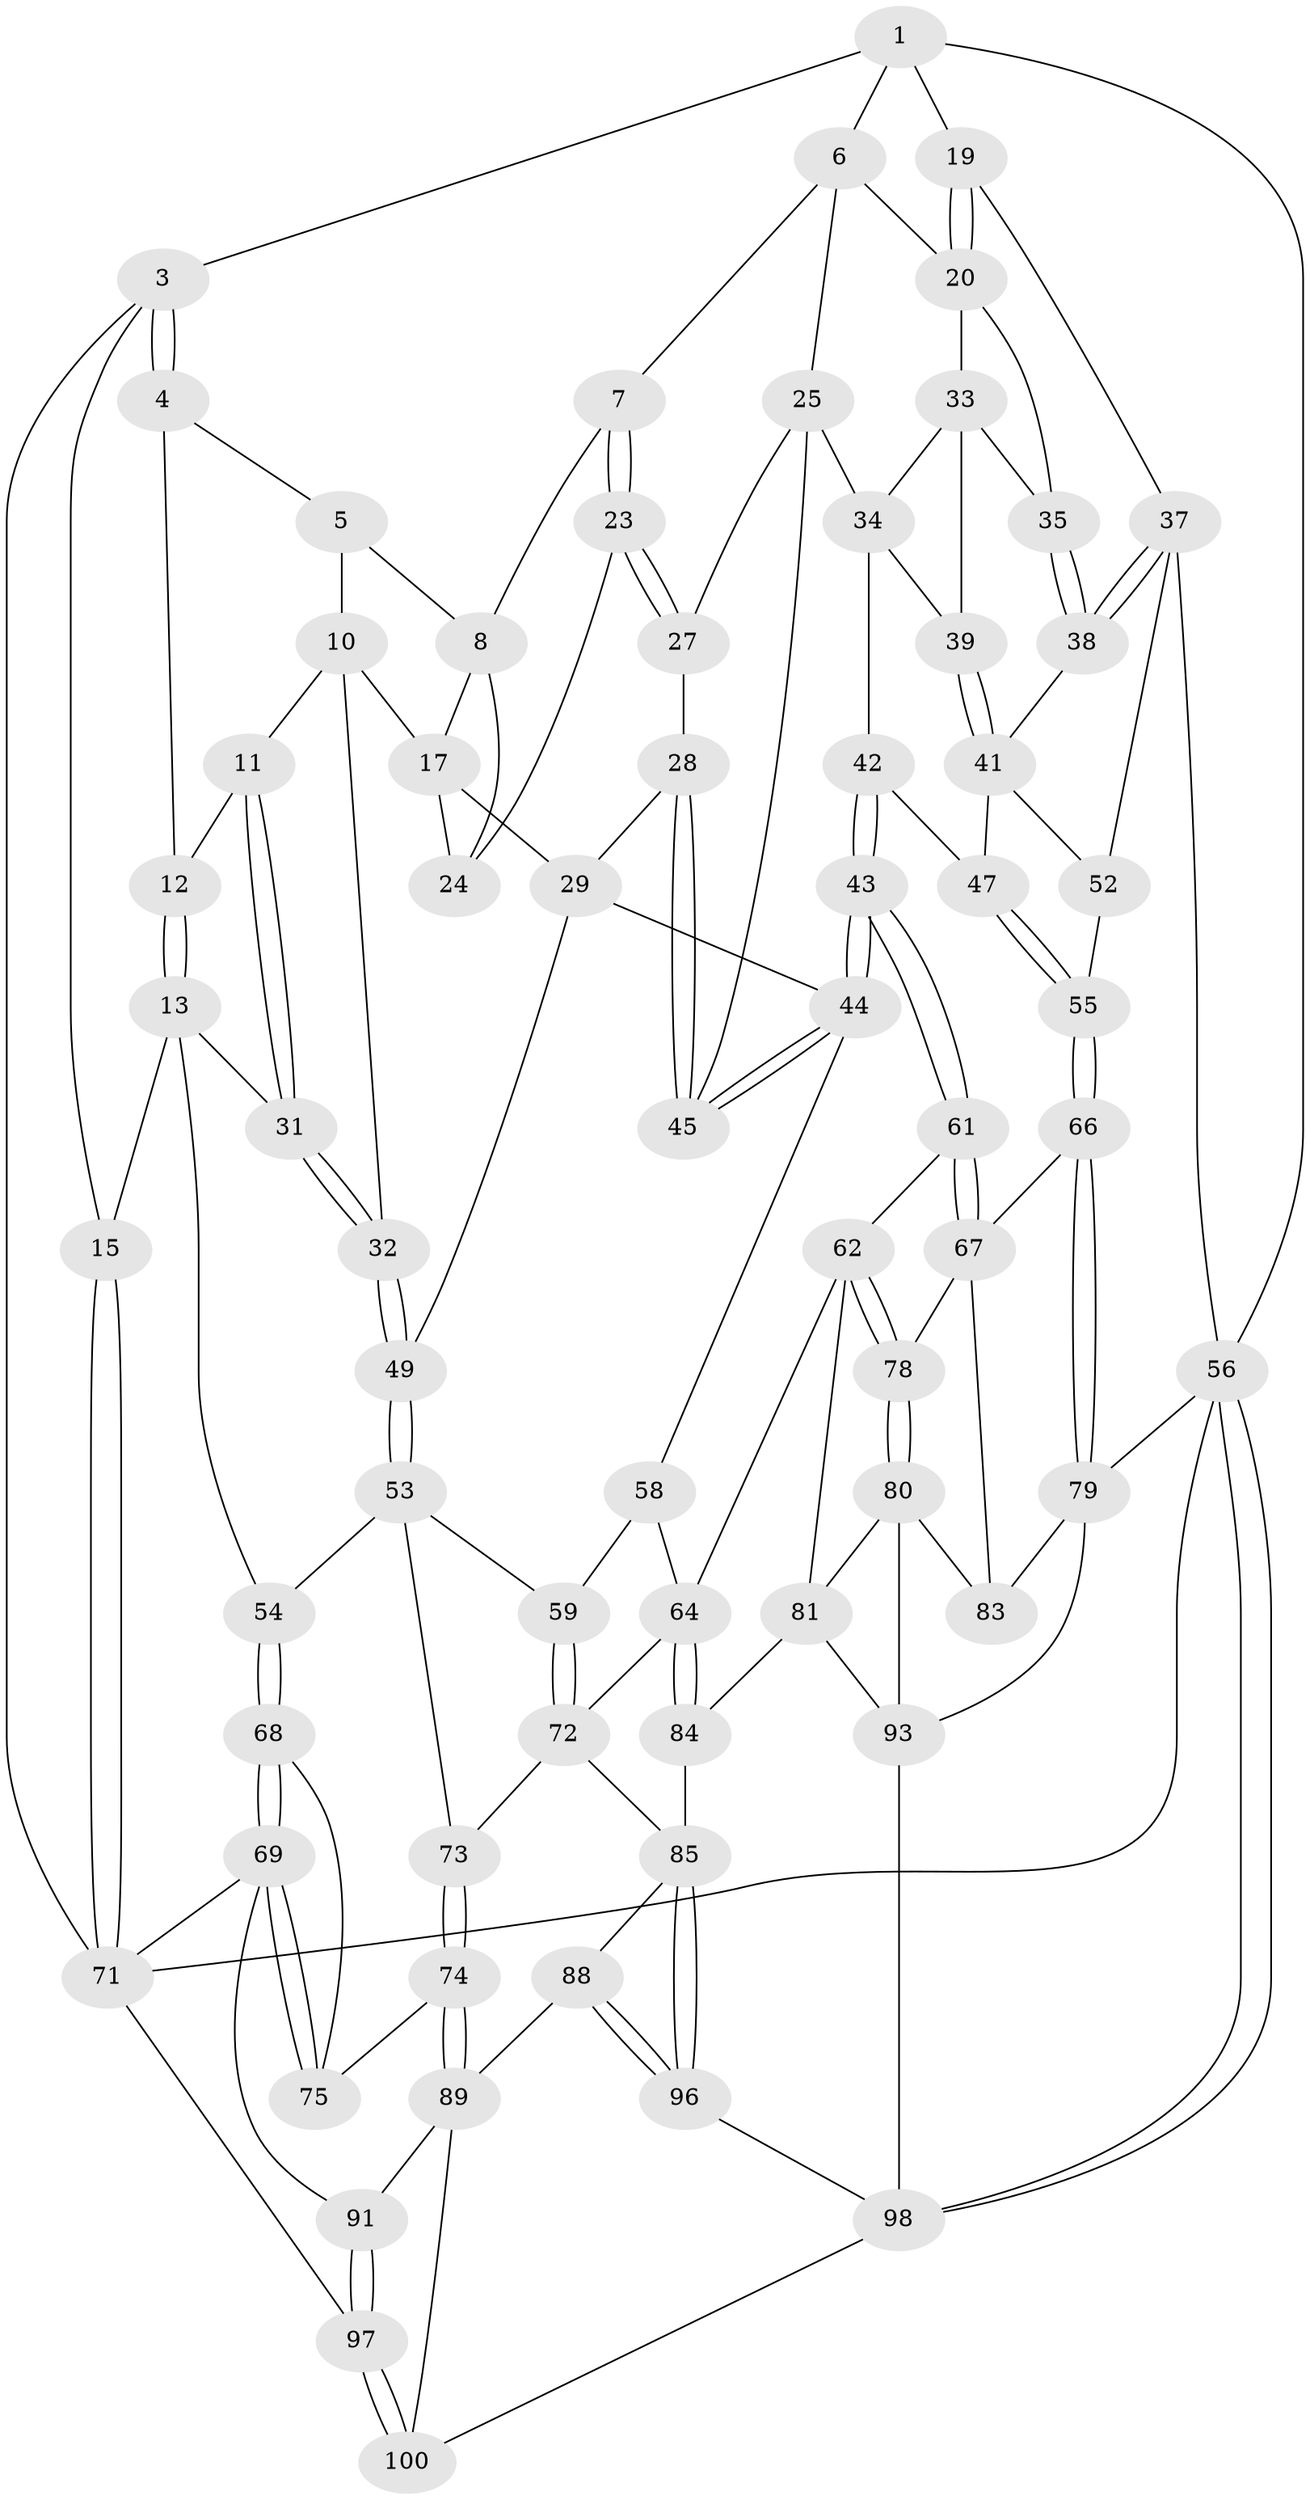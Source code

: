 // Generated by graph-tools (version 1.1) at 2025/24/03/03/25 07:24:36]
// undirected, 70 vertices, 157 edges
graph export_dot {
graph [start="1"]
  node [color=gray90,style=filled];
  1 [pos="+0.68288531297622+0",super="+2"];
  3 [pos="+0+0"];
  4 [pos="+0+0"];
  5 [pos="+0.347567329214387+0",super="+9"];
  6 [pos="+0.6816742458548277+0",super="+22"];
  7 [pos="+0.6586467946534778+0"];
  8 [pos="+0.3784482518952322+0.06624699060440524",super="+16"];
  10 [pos="+0.286998488478537+0.08880182961425738",super="+18"];
  11 [pos="+0.26216947860183654+0.08976438205115117"];
  12 [pos="+0.09413494923130825+0"];
  13 [pos="+0.14623235283206157+0.20786954386454426",super="+14"];
  15 [pos="+0+0.2788049065722213"];
  17 [pos="+0.4327718737466858+0.200252024492455",super="+30"];
  19 [pos="+1+0.06244148805955411"];
  20 [pos="+0.9139864064704062+0.10523319536666198",super="+21"];
  23 [pos="+0.6168654058927625+0"];
  24 [pos="+0.6084487456605049+0.00857260293733692"];
  25 [pos="+0.7349756489113365+0.1935234632152097",super="+26"];
  27 [pos="+0.6237688537156598+0.1522658096100531"];
  28 [pos="+0.5813551950443742+0.21768940198210213"];
  29 [pos="+0.5262435487203239+0.2268721068432895",super="+48"];
  31 [pos="+0.16071121810114444+0.20951309739504223"];
  32 [pos="+0.3206860208311263+0.33043544328832963"];
  33 [pos="+0.8348153507255194+0.1316001056047558",super="+36"];
  34 [pos="+0.7785344083935077+0.20516523655565747",super="+40"];
  35 [pos="+0.9008752360928763+0.18961602169869626"];
  37 [pos="+1+0.18946823226780618",super="+51"];
  38 [pos="+0.9319751731526175+0.25538476081785605"];
  39 [pos="+0.8238331005308079+0.22866235919459496"];
  41 [pos="+0.9166188221342789+0.27162884122000974",super="+46"];
  42 [pos="+0.772698934512997+0.4077935401622766"];
  43 [pos="+0.7466051473951354+0.41612325926824995"];
  44 [pos="+0.6998315310115051+0.3983120095291801",super="+50"];
  45 [pos="+0.684740074588528+0.2951241001511328"];
  47 [pos="+0.8254370465499714+0.4054874647681535"];
  49 [pos="+0.3270192674915467+0.3764792794932445"];
  52 [pos="+1+0.4874667581321044"];
  53 [pos="+0.3062330506412861+0.4444145610918835",super="+60"];
  54 [pos="+0.18679855247399552+0.48698214339354273"];
  55 [pos="+1+0.49315025441188215"];
  56 [pos="+1+1",super="+57"];
  58 [pos="+0.5588961918186754+0.5200762597223665"];
  59 [pos="+0.43084519890300427+0.5192255600726919"];
  61 [pos="+0.7636186501479081+0.5874110843603132"];
  62 [pos="+0.7617335697863141+0.5890389318986113",super="+63"];
  64 [pos="+0.613192574824993+0.6506241498152192",super="+65"];
  66 [pos="+0.9004271876521405+0.6375237646393621"];
  67 [pos="+0.8633316093568535+0.642646774928993",super="+77"];
  68 [pos="+0.17561678473023562+0.5069646798855786"];
  69 [pos="+0.07191232910886156+0.6667269587077745",super="+70"];
  71 [pos="+0+0.6914794376132676",super="+95"];
  72 [pos="+0.5143466379137416+0.6876398990505032",super="+76"];
  73 [pos="+0.35502324455094275+0.5901066718719917"];
  74 [pos="+0.31090220670757407+0.7032055199015618"];
  75 [pos="+0.2880491975205342+0.6971977351811884"];
  78 [pos="+0.7346953706423586+0.761583660672841"];
  79 [pos="+1+0.87997280519573",super="+82"];
  80 [pos="+0.7332719614257681+0.7634963589483446",super="+92"];
  81 [pos="+0.7264152153458253+0.7650120292936563",super="+87"];
  83 [pos="+0.8627522337511778+0.8069186386437162"];
  84 [pos="+0.6259734642407595+0.8410232136962066"];
  85 [pos="+0.5580845568461386+0.8311836896070132",super="+86"];
  88 [pos="+0.4141047867147558+0.8249665441733635"];
  89 [pos="+0.3554378336790304+0.8323696510165229",super="+90"];
  91 [pos="+0.1291184591840226+0.8180505010108354"];
  93 [pos="+0.7422573629382401+0.9742653399605253",super="+94"];
  96 [pos="+0.5262683711732647+1"];
  97 [pos="+0.07348655714033835+1"];
  98 [pos="+0.6642469289633492+1",super="+99"];
  100 [pos="+0.23329978872454826+1"];
  1 -- 6;
  1 -- 56;
  1 -- 19;
  1 -- 3;
  3 -- 4;
  3 -- 4;
  3 -- 15;
  3 -- 71;
  4 -- 5;
  4 -- 12;
  5 -- 8;
  5 -- 10;
  6 -- 7;
  6 -- 25;
  6 -- 20;
  7 -- 8;
  7 -- 23;
  7 -- 23;
  8 -- 24;
  8 -- 17;
  10 -- 11;
  10 -- 32;
  10 -- 17;
  11 -- 12;
  11 -- 31;
  11 -- 31;
  12 -- 13;
  12 -- 13;
  13 -- 31;
  13 -- 54;
  13 -- 15;
  15 -- 71;
  15 -- 71;
  17 -- 24;
  17 -- 29;
  19 -- 20;
  19 -- 20;
  19 -- 37;
  20 -- 35;
  20 -- 33;
  23 -- 24;
  23 -- 27;
  23 -- 27;
  25 -- 34;
  25 -- 27;
  25 -- 45;
  27 -- 28;
  28 -- 29;
  28 -- 45;
  28 -- 45;
  29 -- 49;
  29 -- 44;
  31 -- 32;
  31 -- 32;
  32 -- 49;
  32 -- 49;
  33 -- 34;
  33 -- 35;
  33 -- 39;
  34 -- 42;
  34 -- 39;
  35 -- 38;
  35 -- 38;
  37 -- 38;
  37 -- 38;
  37 -- 52;
  37 -- 56;
  38 -- 41;
  39 -- 41;
  39 -- 41;
  41 -- 52;
  41 -- 47;
  42 -- 43;
  42 -- 43;
  42 -- 47;
  43 -- 44;
  43 -- 44;
  43 -- 61;
  43 -- 61;
  44 -- 45;
  44 -- 45;
  44 -- 58;
  47 -- 55;
  47 -- 55;
  49 -- 53;
  49 -- 53;
  52 -- 55;
  53 -- 54;
  53 -- 73;
  53 -- 59;
  54 -- 68;
  54 -- 68;
  55 -- 66;
  55 -- 66;
  56 -- 98;
  56 -- 98;
  56 -- 79;
  56 -- 71;
  58 -- 59;
  58 -- 64;
  59 -- 72;
  59 -- 72;
  61 -- 62;
  61 -- 67;
  61 -- 67;
  62 -- 78;
  62 -- 78;
  62 -- 64;
  62 -- 81;
  64 -- 84;
  64 -- 84;
  64 -- 72;
  66 -- 67;
  66 -- 79;
  66 -- 79;
  67 -- 83;
  67 -- 78;
  68 -- 69;
  68 -- 69;
  68 -- 75;
  69 -- 75;
  69 -- 75;
  69 -- 91;
  69 -- 71;
  71 -- 97;
  72 -- 73;
  72 -- 85;
  73 -- 74;
  73 -- 74;
  74 -- 75;
  74 -- 89;
  74 -- 89;
  78 -- 80;
  78 -- 80;
  79 -- 83;
  79 -- 93;
  80 -- 81;
  80 -- 83;
  80 -- 93;
  81 -- 84;
  81 -- 93;
  84 -- 85;
  85 -- 96;
  85 -- 96;
  85 -- 88;
  88 -- 89;
  88 -- 96;
  88 -- 96;
  89 -- 91;
  89 -- 100;
  91 -- 97;
  91 -- 97;
  93 -- 98;
  96 -- 98;
  97 -- 100;
  97 -- 100;
  98 -- 100;
}
